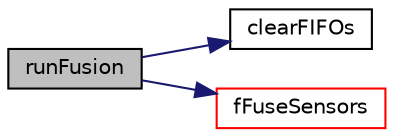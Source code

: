 digraph "runFusion"
{
  edge [fontname="Helvetica",fontsize="10",labelfontname="Helvetica",labelfontsize="10"];
  node [fontname="Helvetica",fontsize="10",shape=record];
  rankdir="LR";
  Node227 [label="runFusion",height=0.2,width=0.4,color="black", fillcolor="grey75", style="filled", fontcolor="black"];
  Node227 -> Node228 [color="midnightblue",fontsize="10",style="solid",fontname="Helvetica"];
  Node228 [label="clearFIFOs",height=0.2,width=0.4,color="black", fillcolor="white", style="filled",URL="$sensor__fusion_8c.html#a9af8710b3e87acd2a33e7988b2d75b6c",tooltip="Function to clear FIFO at the end of each fusion computation. "];
  Node227 -> Node229 [color="midnightblue",fontsize="10",style="solid",fontname="Helvetica"];
  Node229 [label="fFuseSensors",height=0.2,width=0.4,color="red", fillcolor="white", style="filled",URL="$fusion_8c.html#aeb60375528d75ee9fec67a96916141ca"];
}
